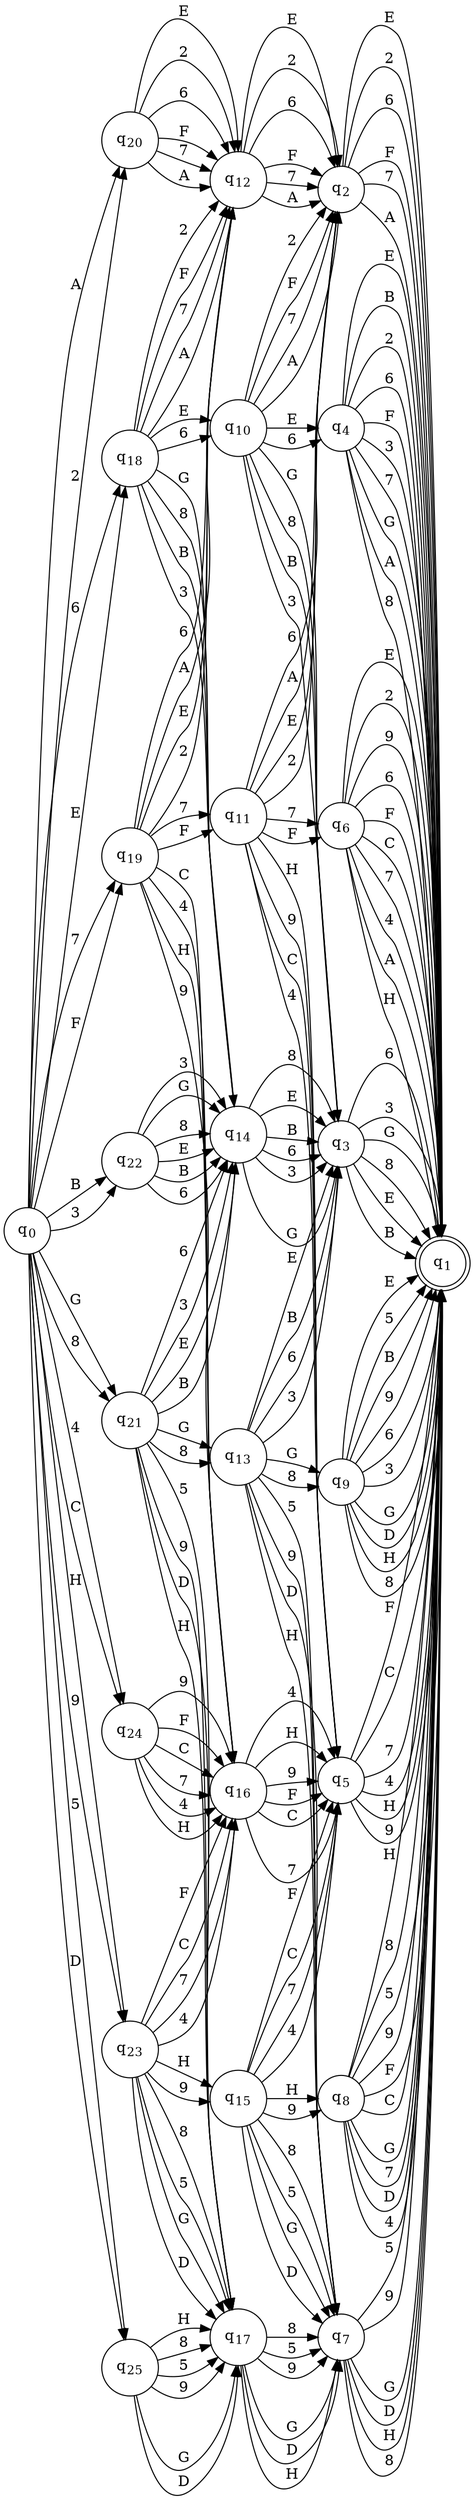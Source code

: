 digraph DFA {
  rankdir = LR;
  "q1" [shape=doublecircle, label=<q<sub>1</sub>>];
  "q0" [shape=circle, label=<q<sub>0</sub>>];
  "q0" -> "q21" [label="G"]
  "q0" -> "q24" [label="4"]
  "q0" -> "q20" [label="A"]
  "q0" -> "q23" [label="H"]
  "q0" -> "q25" [label="5"]
  "q0" -> "q22" [label="B"]
  "q0" -> "q18" [label="6"]
  "q0" -> "q24" [label="C"]
  "q0" -> "q19" [label="7"]
  "q0" -> "q25" [label="D"]
  "q0" -> "q21" [label="8"]
  "q0" -> "q18" [label="E"]
  "q0" -> "q20" [label="2"]
  "q0" -> "q23" [label="9"]
  "q0" -> "q19" [label="F"]
  "q0" -> "q22" [label="3"]
  "q2" [shape=circle, label=<q<sub>2</sub>>];
  "q2" -> "q1" [label="7"]
  "q2" -> "q1" [label="A"]
  "q2" -> "q1" [label="E"]
  "q2" -> "q1" [label="2"]
  "q2" -> "q1" [label="6"]
  "q2" -> "q1" [label="F"]
  "q3" [shape=circle, label=<q<sub>3</sub>>];
  "q3" -> "q1" [label="G"]
  "q3" -> "q1" [label="8"]
  "q3" -> "q1" [label="E"]
  "q3" -> "q1" [label="B"]
  "q3" -> "q1" [label="6"]
  "q3" -> "q1" [label="3"]
  "q4" [shape=circle, label=<q<sub>4</sub>>];
  "q4" -> "q1" [label="7"]
  "q4" -> "q1" [label="G"]
  "q4" -> "q1" [label="A"]
  "q4" -> "q1" [label="8"]
  "q4" -> "q1" [label="E"]
  "q4" -> "q1" [label="B"]
  "q4" -> "q1" [label="2"]
  "q4" -> "q1" [label="6"]
  "q4" -> "q1" [label="F"]
  "q4" -> "q1" [label="3"]
  "q5" [shape=circle, label=<q<sub>5</sub>>];
  "q5" -> "q1" [label="7"]
  "q5" -> "q1" [label="4"]
  "q5" -> "q1" [label="H"]
  "q5" -> "q1" [label="9"]
  "q5" -> "q1" [label="F"]
  "q5" -> "q1" [label="C"]
  "q6" [shape=circle, label=<q<sub>6</sub>>];
  "q6" -> "q1" [label="7"]
  "q6" -> "q1" [label="4"]
  "q6" -> "q1" [label="A"]
  "q6" -> "q1" [label="H"]
  "q6" -> "q1" [label="E"]
  "q6" -> "q1" [label="2"]
  "q6" -> "q1" [label="9"]
  "q6" -> "q1" [label="6"]
  "q6" -> "q1" [label="F"]
  "q6" -> "q1" [label="C"]
  "q7" [shape=circle, label=<q<sub>7</sub>>];
  "q7" -> "q1" [label="G"]
  "q7" -> "q1" [label="D"]
  "q7" -> "q1" [label="H"]
  "q7" -> "q1" [label="8"]
  "q7" -> "q1" [label="5"]
  "q7" -> "q1" [label="9"]
  "q8" [shape=circle, label=<q<sub>8</sub>>];
  "q8" -> "q1" [label="G"]
  "q8" -> "q1" [label="7"]
  "q8" -> "q1" [label="D"]
  "q8" -> "q1" [label="4"]
  "q8" -> "q1" [label="H"]
  "q8" -> "q1" [label="8"]
  "q8" -> "q1" [label="5"]
  "q8" -> "q1" [label="9"]
  "q8" -> "q1" [label="F"]
  "q8" -> "q1" [label="C"]
  "q9" [shape=circle, label=<q<sub>9</sub>>];
  "q9" -> "q1" [label="G"]
  "q9" -> "q1" [label="D"]
  "q9" -> "q1" [label="H"]
  "q9" -> "q1" [label="8"]
  "q9" -> "q1" [label="E"]
  "q9" -> "q1" [label="5"]
  "q9" -> "q1" [label="B"]
  "q9" -> "q1" [label="9"]
  "q9" -> "q1" [label="6"]
  "q9" -> "q1" [label="3"]
  "q10" [shape=circle, label=<q<sub>10</sub>>];
  "q10" -> "q3" [label="G"]
  "q10" -> "q2" [label="7"]
  "q10" -> "q2" [label="A"]
  "q10" -> "q3" [label="8"]
  "q10" -> "q4" [label="E"]
  "q10" -> "q3" [label="B"]
  "q10" -> "q2" [label="2"]
  "q10" -> "q4" [label="6"]
  "q10" -> "q2" [label="F"]
  "q10" -> "q3" [label="3"]
  "q11" [shape=circle, label=<q<sub>11</sub>>];
  "q11" -> "q6" [label="7"]
  "q11" -> "q5" [label="4"]
  "q11" -> "q2" [label="A"]
  "q11" -> "q5" [label="H"]
  "q11" -> "q2" [label="E"]
  "q11" -> "q2" [label="2"]
  "q11" -> "q5" [label="9"]
  "q11" -> "q6" [label="F"]
  "q11" -> "q2" [label="6"]
  "q11" -> "q5" [label="C"]
  "q12" [shape=circle, label=<q<sub>12</sub>>];
  "q12" -> "q2" [label="7"]
  "q12" -> "q2" [label="A"]
  "q12" -> "q2" [label="E"]
  "q12" -> "q2" [label="2"]
  "q12" -> "q2" [label="6"]
  "q12" -> "q2" [label="F"]
  "q13" [shape=circle, label=<q<sub>13</sub>>];
  "q13" -> "q9" [label="G"]
  "q13" -> "q7" [label="D"]
  "q13" -> "q9" [label="8"]
  "q13" -> "q7" [label="H"]
  "q13" -> "q7" [label="5"]
  "q13" -> "q3" [label="E"]
  "q13" -> "q3" [label="B"]
  "q13" -> "q7" [label="9"]
  "q13" -> "q3" [label="6"]
  "q13" -> "q3" [label="3"]
  "q14" [shape=circle, label=<q<sub>14</sub>>];
  "q14" -> "q3" [label="G"]
  "q14" -> "q3" [label="8"]
  "q14" -> "q3" [label="E"]
  "q14" -> "q3" [label="B"]
  "q14" -> "q3" [label="6"]
  "q14" -> "q3" [label="3"]
  "q15" [shape=circle, label=<q<sub>15</sub>>];
  "q15" -> "q7" [label="G"]
  "q15" -> "q5" [label="7"]
  "q15" -> "q7" [label="D"]
  "q15" -> "q5" [label="4"]
  "q15" -> "q7" [label="8"]
  "q15" -> "q8" [label="H"]
  "q15" -> "q7" [label="5"]
  "q15" -> "q8" [label="9"]
  "q15" -> "q5" [label="F"]
  "q15" -> "q5" [label="C"]
  "q16" [shape=circle, label=<q<sub>16</sub>>];
  "q16" -> "q5" [label="7"]
  "q16" -> "q5" [label="4"]
  "q16" -> "q5" [label="H"]
  "q16" -> "q5" [label="9"]
  "q16" -> "q5" [label="F"]
  "q16" -> "q5" [label="C"]
  "q17" [shape=circle, label=<q<sub>17</sub>>];
  "q17" -> "q7" [label="G"]
  "q17" -> "q7" [label="D"]
  "q17" -> "q7" [label="H"]
  "q17" -> "q7" [label="8"]
  "q17" -> "q7" [label="5"]
  "q17" -> "q7" [label="9"]
  "q18" [shape=circle, label=<q<sub>18</sub>>];
  "q18" -> "q14" [label="G"]
  "q18" -> "q12" [label="7"]
  "q18" -> "q12" [label="A"]
  "q18" -> "q14" [label="8"]
  "q18" -> "q10" [label="E"]
  "q18" -> "q14" [label="B"]
  "q18" -> "q12" [label="2"]
  "q18" -> "q10" [label="6"]
  "q18" -> "q12" [label="F"]
  "q18" -> "q14" [label="3"]
  "q19" [shape=circle, label=<q<sub>19</sub>>];
  "q19" -> "q11" [label="7"]
  "q19" -> "q16" [label="4"]
  "q19" -> "q12" [label="A"]
  "q19" -> "q16" [label="H"]
  "q19" -> "q12" [label="E"]
  "q19" -> "q12" [label="2"]
  "q19" -> "q16" [label="9"]
  "q19" -> "q11" [label="F"]
  "q19" -> "q12" [label="6"]
  "q19" -> "q16" [label="C"]
  "q20" [shape=circle, label=<q<sub>20</sub>>];
  "q20" -> "q12" [label="7"]
  "q20" -> "q12" [label="A"]
  "q20" -> "q12" [label="E"]
  "q20" -> "q12" [label="2"]
  "q20" -> "q12" [label="6"]
  "q20" -> "q12" [label="F"]
  "q21" [shape=circle, label=<q<sub>21</sub>>];
  "q21" -> "q13" [label="G"]
  "q21" -> "q17" [label="D"]
  "q21" -> "q17" [label="H"]
  "q21" -> "q13" [label="8"]
  "q21" -> "q17" [label="5"]
  "q21" -> "q14" [label="E"]
  "q21" -> "q14" [label="B"]
  "q21" -> "q17" [label="9"]
  "q21" -> "q14" [label="6"]
  "q21" -> "q14" [label="3"]
  "q22" [shape=circle, label=<q<sub>22</sub>>];
  "q22" -> "q14" [label="G"]
  "q22" -> "q14" [label="8"]
  "q22" -> "q14" [label="E"]
  "q22" -> "q14" [label="B"]
  "q22" -> "q14" [label="6"]
  "q22" -> "q14" [label="3"]
  "q23" [shape=circle, label=<q<sub>23</sub>>];
  "q23" -> "q17" [label="G"]
  "q23" -> "q16" [label="7"]
  "q23" -> "q17" [label="D"]
  "q23" -> "q16" [label="4"]
  "q23" -> "q15" [label="H"]
  "q23" -> "q17" [label="8"]
  "q23" -> "q17" [label="5"]
  "q23" -> "q15" [label="9"]
  "q23" -> "q16" [label="F"]
  "q23" -> "q16" [label="C"]
  "q24" [shape=circle, label=<q<sub>24</sub>>];
  "q24" -> "q16" [label="7"]
  "q24" -> "q16" [label="4"]
  "q24" -> "q16" [label="H"]
  "q24" -> "q16" [label="9"]
  "q24" -> "q16" [label="F"]
  "q24" -> "q16" [label="C"]
  "q25" [shape=circle, label=<q<sub>25</sub>>];
  "q25" -> "q17" [label="G"]
  "q25" -> "q17" [label="D"]
  "q25" -> "q17" [label="H"]
  "q25" -> "q17" [label="8"]
  "q25" -> "q17" [label="5"]
  "q25" -> "q17" [label="9"]
}

